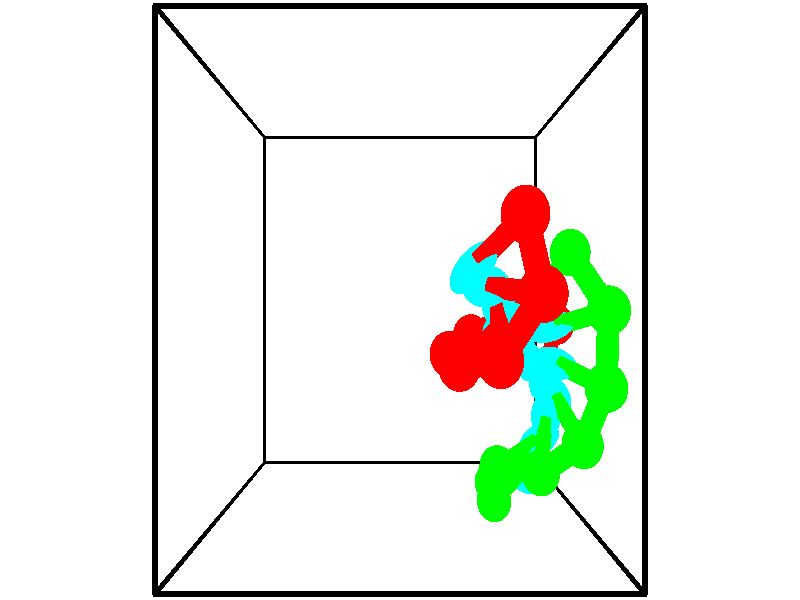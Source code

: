 // switches for output
#declare DRAW_BASES = 1; // possible values are 0, 1; only relevant for DNA ribbons
#declare DRAW_BASES_TYPE = 3; // possible values are 1, 2, 3; only relevant for DNA ribbons
#declare DRAW_FOG = 0; // set to 1 to enable fog

#include "colors.inc"

#include "transforms.inc"
background { rgb <1, 1, 1>}

#default {
   normal{
       ripples 0.25
       frequency 0.20
       turbulence 0.2
       lambda 5
   }
	finish {
		phong 0.1
		phong_size 40.
	}
}

// original window dimensions: 1024x640


// camera settings

camera {
	sky <-0, 1, 0>
	up <-0, 1, 0>
	right 1.6 * <1, 0, 0>
	location <2.5, 2.5, 11.1562>
	look_at <2.5, 2.5, 2.5>
	direction <0, 0, -8.6562>
	angle 67.0682
}


# declare cpy_camera_pos = <2.5, 2.5, 11.1562>;
# if (DRAW_FOG = 1)
fog {
	fog_type 2
	up vnormalize(cpy_camera_pos)
	color rgbt<1,1,1,0.3>
	distance 1e-5
	fog_alt 3e-3
	fog_offset 4
}
# end


// LIGHTS

# declare lum = 6;
global_settings {
	ambient_light rgb lum * <0.05, 0.05, 0.05>
	max_trace_level 15
}# declare cpy_direct_light_amount = 0.25;
light_source
{	1000 * <-1, -1, 1>,
	rgb lum * cpy_direct_light_amount
	parallel
}

light_source
{	1000 * <1, 1, -1>,
	rgb lum * cpy_direct_light_amount
	parallel
}

// strand 0

// nucleotide -1

// particle -1
sphere {
	<3.789038, 3.236999, 4.946909> 0.250000
	pigment { color rgbt <1,0,0,0> }
	no_shadow
}
cylinder {
	<3.492088, 2.977647, 4.879401>,  <3.313919, 2.822036, 4.838896>, 0.100000
	pigment { color rgbt <1,0,0,0> }
	no_shadow
}
cylinder {
	<3.492088, 2.977647, 4.879401>,  <3.789038, 3.236999, 4.946909>, 0.100000
	pigment { color rgbt <1,0,0,0> }
	no_shadow
}

// particle -1
sphere {
	<3.492088, 2.977647, 4.879401> 0.100000
	pigment { color rgbt <1,0,0,0> }
	no_shadow
}
sphere {
	0, 1
	scale<0.080000,0.200000,0.300000>
	matrix <0.535563, -0.422938, -0.730955,
		0.402558, -0.633029, 0.661227,
		-0.742374, -0.648381, -0.168770,
		3.269376, 2.783133, 4.828770>
	pigment { color rgbt <0,1,1,0> }
	no_shadow
}
cylinder {
	<3.963165, 2.554697, 4.991760>,  <3.789038, 3.236999, 4.946909>, 0.130000
	pigment { color rgbt <1,0,0,0> }
	no_shadow
}

// nucleotide -1

// particle -1
sphere {
	<3.963165, 2.554697, 4.991760> 0.250000
	pigment { color rgbt <1,0,0,0> }
	no_shadow
}
cylinder {
	<3.663857, 2.594882, 4.729464>,  <3.484272, 2.618994, 4.572085>, 0.100000
	pigment { color rgbt <1,0,0,0> }
	no_shadow
}
cylinder {
	<3.663857, 2.594882, 4.729464>,  <3.963165, 2.554697, 4.991760>, 0.100000
	pigment { color rgbt <1,0,0,0> }
	no_shadow
}

// particle -1
sphere {
	<3.663857, 2.594882, 4.729464> 0.100000
	pigment { color rgbt <1,0,0,0> }
	no_shadow
}
sphere {
	0, 1
	scale<0.080000,0.200000,0.300000>
	matrix <0.596325, -0.331236, -0.731218,
		-0.290668, -0.938184, 0.187944,
		-0.748270, 0.100466, -0.655742,
		3.439375, 2.625022, 4.532741>
	pigment { color rgbt <0,1,1,0> }
	no_shadow
}
cylinder {
	<3.571533, 1.958884, 4.710293>,  <3.963165, 2.554697, 4.991760>, 0.130000
	pigment { color rgbt <1,0,0,0> }
	no_shadow
}

// nucleotide -1

// particle -1
sphere {
	<3.571533, 1.958884, 4.710293> 0.250000
	pigment { color rgbt <1,0,0,0> }
	no_shadow
}
cylinder {
	<3.602779, 2.263400, 4.452817>,  <3.621527, 2.446110, 4.298331>, 0.100000
	pigment { color rgbt <1,0,0,0> }
	no_shadow
}
cylinder {
	<3.602779, 2.263400, 4.452817>,  <3.571533, 1.958884, 4.710293>, 0.100000
	pigment { color rgbt <1,0,0,0> }
	no_shadow
}

// particle -1
sphere {
	<3.602779, 2.263400, 4.452817> 0.100000
	pigment { color rgbt <1,0,0,0> }
	no_shadow
}
sphere {
	0, 1
	scale<0.080000,0.200000,0.300000>
	matrix <0.478600, -0.595033, -0.645661,
		-0.874551, -0.257634, -0.410835,
		0.078116, 0.761289, -0.643690,
		3.626214, 2.491787, 4.259710>
	pigment { color rgbt <0,1,1,0> }
	no_shadow
}
cylinder {
	<3.197847, 1.853358, 4.070820>,  <3.571533, 1.958884, 4.710293>, 0.130000
	pigment { color rgbt <1,0,0,0> }
	no_shadow
}

// nucleotide -1

// particle -1
sphere {
	<3.197847, 1.853358, 4.070820> 0.250000
	pigment { color rgbt <1,0,0,0> }
	no_shadow
}
cylinder {
	<3.510170, 2.087098, 3.982388>,  <3.697564, 2.227341, 3.929329>, 0.100000
	pigment { color rgbt <1,0,0,0> }
	no_shadow
}
cylinder {
	<3.510170, 2.087098, 3.982388>,  <3.197847, 1.853358, 4.070820>, 0.100000
	pigment { color rgbt <1,0,0,0> }
	no_shadow
}

// particle -1
sphere {
	<3.510170, 2.087098, 3.982388> 0.100000
	pigment { color rgbt <1,0,0,0> }
	no_shadow
}
sphere {
	0, 1
	scale<0.080000,0.200000,0.300000>
	matrix <0.278612, -0.642390, -0.713940,
		-0.559209, 0.495854, -0.664390,
		0.780808, 0.584348, -0.221079,
		3.744412, 2.262402, 3.916065>
	pigment { color rgbt <0,1,1,0> }
	no_shadow
}
cylinder {
	<3.134007, 1.915595, 3.336431>,  <3.197847, 1.853358, 4.070820>, 0.130000
	pigment { color rgbt <1,0,0,0> }
	no_shadow
}

// nucleotide -1

// particle -1
sphere {
	<3.134007, 1.915595, 3.336431> 0.250000
	pigment { color rgbt <1,0,0,0> }
	no_shadow
}
cylinder {
	<3.517944, 1.985292, 3.424374>,  <3.748307, 2.027111, 3.477139>, 0.100000
	pigment { color rgbt <1,0,0,0> }
	no_shadow
}
cylinder {
	<3.517944, 1.985292, 3.424374>,  <3.134007, 1.915595, 3.336431>, 0.100000
	pigment { color rgbt <1,0,0,0> }
	no_shadow
}

// particle -1
sphere {
	<3.517944, 1.985292, 3.424374> 0.100000
	pigment { color rgbt <1,0,0,0> }
	no_shadow
}
sphere {
	0, 1
	scale<0.080000,0.200000,0.300000>
	matrix <0.280478, -0.580733, -0.764252,
		-0.005488, 0.795229, -0.606285,
		0.959845, 0.174244, 0.219857,
		3.805898, 2.037565, 3.490331>
	pigment { color rgbt <0,1,1,0> }
	no_shadow
}
cylinder {
	<3.496686, 2.083142, 2.647005>,  <3.134007, 1.915595, 3.336431>, 0.130000
	pigment { color rgbt <1,0,0,0> }
	no_shadow
}

// nucleotide -1

// particle -1
sphere {
	<3.496686, 2.083142, 2.647005> 0.250000
	pigment { color rgbt <1,0,0,0> }
	no_shadow
}
cylinder {
	<3.793266, 2.004174, 2.903528>,  <3.971214, 1.956793, 3.057442>, 0.100000
	pigment { color rgbt <1,0,0,0> }
	no_shadow
}
cylinder {
	<3.793266, 2.004174, 2.903528>,  <3.496686, 2.083142, 2.647005>, 0.100000
	pigment { color rgbt <1,0,0,0> }
	no_shadow
}

// particle -1
sphere {
	<3.793266, 2.004174, 2.903528> 0.100000
	pigment { color rgbt <1,0,0,0> }
	no_shadow
}
sphere {
	0, 1
	scale<0.080000,0.200000,0.300000>
	matrix <0.400470, -0.636668, -0.658997,
		0.538402, 0.745438, -0.392996,
		0.741449, -0.197422, 0.641309,
		4.015701, 1.944947, 3.095921>
	pigment { color rgbt <0,1,1,0> }
	no_shadow
}
cylinder {
	<4.089967, 2.316148, 2.293439>,  <3.496686, 2.083142, 2.647005>, 0.130000
	pigment { color rgbt <1,0,0,0> }
	no_shadow
}

// nucleotide -1

// particle -1
sphere {
	<4.089967, 2.316148, 2.293439> 0.250000
	pigment { color rgbt <1,0,0,0> }
	no_shadow
}
cylinder {
	<4.188648, 2.028291, 2.553056>,  <4.247857, 1.855577, 2.708826>, 0.100000
	pigment { color rgbt <1,0,0,0> }
	no_shadow
}
cylinder {
	<4.188648, 2.028291, 2.553056>,  <4.089967, 2.316148, 2.293439>, 0.100000
	pigment { color rgbt <1,0,0,0> }
	no_shadow
}

// particle -1
sphere {
	<4.188648, 2.028291, 2.553056> 0.100000
	pigment { color rgbt <1,0,0,0> }
	no_shadow
}
sphere {
	0, 1
	scale<0.080000,0.200000,0.300000>
	matrix <0.525718, -0.463244, -0.713460,
		0.814100, 0.517225, 0.264045,
		0.246702, -0.719641, 0.649041,
		4.262659, 1.812399, 2.747768>
	pigment { color rgbt <0,1,1,0> }
	no_shadow
}
cylinder {
	<4.817142, 2.195734, 2.211976>,  <4.089967, 2.316148, 2.293439>, 0.130000
	pigment { color rgbt <1,0,0,0> }
	no_shadow
}

// nucleotide -1

// particle -1
sphere {
	<4.817142, 2.195734, 2.211976> 0.250000
	pigment { color rgbt <1,0,0,0> }
	no_shadow
}
cylinder {
	<4.673077, 1.845752, 2.341428>,  <4.586637, 1.635763, 2.419099>, 0.100000
	pigment { color rgbt <1,0,0,0> }
	no_shadow
}
cylinder {
	<4.673077, 1.845752, 2.341428>,  <4.817142, 2.195734, 2.211976>, 0.100000
	pigment { color rgbt <1,0,0,0> }
	no_shadow
}

// particle -1
sphere {
	<4.673077, 1.845752, 2.341428> 0.100000
	pigment { color rgbt <1,0,0,0> }
	no_shadow
}
sphere {
	0, 1
	scale<0.080000,0.200000,0.300000>
	matrix <0.572975, -0.481241, -0.663406,
		0.736194, -0.053503, 0.674652,
		-0.360164, -0.874954, 0.323630,
		4.565027, 1.583266, 2.438517>
	pigment { color rgbt <0,1,1,0> }
	no_shadow
}
// strand 1

// nucleotide -1

// particle -1
sphere {
	<3.941751, 0.079026, 1.535290> 0.250000
	pigment { color rgbt <0,1,0,0> }
	no_shadow
}
cylinder {
	<4.278099, 0.155623, 1.737782>,  <4.479908, 0.201582, 1.859276>, 0.100000
	pigment { color rgbt <0,1,0,0> }
	no_shadow
}
cylinder {
	<4.278099, 0.155623, 1.737782>,  <3.941751, 0.079026, 1.535290>, 0.100000
	pigment { color rgbt <0,1,0,0> }
	no_shadow
}

// particle -1
sphere {
	<4.278099, 0.155623, 1.737782> 0.100000
	pigment { color rgbt <0,1,0,0> }
	no_shadow
}
sphere {
	0, 1
	scale<0.080000,0.200000,0.300000>
	matrix <-0.520796, 0.540887, 0.660464,
		-0.147338, -0.819006, 0.554545,
		0.840871, 0.191493, 0.506228,
		4.530360, 0.213072, 1.889650>
	pigment { color rgbt <0,1,1,0> }
	no_shadow
}
cylinder {
	<3.882678, 0.035170, 2.273540>,  <3.941751, 0.079026, 1.535290>, 0.130000
	pigment { color rgbt <0,1,0,0> }
	no_shadow
}

// nucleotide -1

// particle -1
sphere {
	<3.882678, 0.035170, 2.273540> 0.250000
	pigment { color rgbt <0,1,0,0> }
	no_shadow
}
cylinder {
	<4.189789, 0.288615, 2.235487>,  <4.374055, 0.440683, 2.212655>, 0.100000
	pigment { color rgbt <0,1,0,0> }
	no_shadow
}
cylinder {
	<4.189789, 0.288615, 2.235487>,  <3.882678, 0.035170, 2.273540>, 0.100000
	pigment { color rgbt <0,1,0,0> }
	no_shadow
}

// particle -1
sphere {
	<4.189789, 0.288615, 2.235487> 0.100000
	pigment { color rgbt <0,1,0,0> }
	no_shadow
}
sphere {
	0, 1
	scale<0.080000,0.200000,0.300000>
	matrix <-0.402398, 0.592396, 0.697956,
		0.498590, -0.497595, 0.709794,
		0.767779, 0.633613, -0.095131,
		4.420122, 0.478699, 2.206947>
	pigment { color rgbt <0,1,1,0> }
	no_shadow
}
cylinder {
	<3.860372, 0.556603, 2.730821>,  <3.882678, 0.035170, 2.273540>, 0.130000
	pigment { color rgbt <0,1,0,0> }
	no_shadow
}

// nucleotide -1

// particle -1
sphere {
	<3.860372, 0.556603, 2.730821> 0.250000
	pigment { color rgbt <0,1,0,0> }
	no_shadow
}
cylinder {
	<4.213272, 0.727733, 2.652233>,  <4.425012, 0.830410, 2.605080>, 0.100000
	pigment { color rgbt <0,1,0,0> }
	no_shadow
}
cylinder {
	<4.213272, 0.727733, 2.652233>,  <3.860372, 0.556603, 2.730821>, 0.100000
	pigment { color rgbt <0,1,0,0> }
	no_shadow
}

// particle -1
sphere {
	<4.213272, 0.727733, 2.652233> 0.100000
	pigment { color rgbt <0,1,0,0> }
	no_shadow
}
sphere {
	0, 1
	scale<0.080000,0.200000,0.300000>
	matrix <-0.184052, 0.697559, 0.692486,
		0.433311, -0.574786, 0.694164,
		0.882251, 0.427824, -0.196469,
		4.477947, 0.856080, 2.593292>
	pigment { color rgbt <0,1,1,0> }
	no_shadow
}
cylinder {
	<4.350247, 0.600643, 3.197958>,  <3.860372, 0.556603, 2.730821>, 0.130000
	pigment { color rgbt <0,1,0,0> }
	no_shadow
}

// nucleotide -1

// particle -1
sphere {
	<4.350247, 0.600643, 3.197958> 0.250000
	pigment { color rgbt <0,1,0,0> }
	no_shadow
}
cylinder {
	<4.442833, 0.930279, 2.991154>,  <4.498384, 1.128060, 2.867071>, 0.100000
	pigment { color rgbt <0,1,0,0> }
	no_shadow
}
cylinder {
	<4.442833, 0.930279, 2.991154>,  <4.350247, 0.600643, 3.197958>, 0.100000
	pigment { color rgbt <0,1,0,0> }
	no_shadow
}

// particle -1
sphere {
	<4.442833, 0.930279, 2.991154> 0.100000
	pigment { color rgbt <0,1,0,0> }
	no_shadow
}
sphere {
	0, 1
	scale<0.080000,0.200000,0.300000>
	matrix <-0.124547, 0.552171, 0.824376,
		0.964838, -0.126421, 0.230445,
		0.231463, 0.824090, -0.517011,
		4.512272, 1.177506, 2.836051>
	pigment { color rgbt <0,1,1,0> }
	no_shadow
}
cylinder {
	<4.775457, 0.999041, 3.635269>,  <4.350247, 0.600643, 3.197958>, 0.130000
	pigment { color rgbt <0,1,0,0> }
	no_shadow
}

// nucleotide -1

// particle -1
sphere {
	<4.775457, 0.999041, 3.635269> 0.250000
	pigment { color rgbt <0,1,0,0> }
	no_shadow
}
cylinder {
	<4.634651, 1.262494, 3.369249>,  <4.550168, 1.420566, 3.209638>, 0.100000
	pigment { color rgbt <0,1,0,0> }
	no_shadow
}
cylinder {
	<4.634651, 1.262494, 3.369249>,  <4.775457, 0.999041, 3.635269>, 0.100000
	pigment { color rgbt <0,1,0,0> }
	no_shadow
}

// particle -1
sphere {
	<4.634651, 1.262494, 3.369249> 0.100000
	pigment { color rgbt <0,1,0,0> }
	no_shadow
}
sphere {
	0, 1
	scale<0.080000,0.200000,0.300000>
	matrix <-0.103777, 0.678682, 0.727064,
		0.930223, 0.324955, -0.170555,
		-0.352016, 0.658632, -0.665048,
		4.529047, 1.460084, 3.169735>
	pigment { color rgbt <0,1,1,0> }
	no_shadow
}
cylinder {
	<4.988955, 1.616870, 3.868170>,  <4.775457, 0.999041, 3.635269>, 0.130000
	pigment { color rgbt <0,1,0,0> }
	no_shadow
}

// nucleotide -1

// particle -1
sphere {
	<4.988955, 1.616870, 3.868170> 0.250000
	pigment { color rgbt <0,1,0,0> }
	no_shadow
}
cylinder {
	<4.696121, 1.739805, 3.624992>,  <4.520421, 1.813567, 3.479086>, 0.100000
	pigment { color rgbt <0,1,0,0> }
	no_shadow
}
cylinder {
	<4.696121, 1.739805, 3.624992>,  <4.988955, 1.616870, 3.868170>, 0.100000
	pigment { color rgbt <0,1,0,0> }
	no_shadow
}

// particle -1
sphere {
	<4.696121, 1.739805, 3.624992> 0.100000
	pigment { color rgbt <0,1,0,0> }
	no_shadow
}
sphere {
	0, 1
	scale<0.080000,0.200000,0.300000>
	matrix <-0.217498, 0.740276, 0.636150,
		0.645559, 0.597942, -0.475098,
		-0.732084, 0.307339, -0.607943,
		4.476496, 1.832007, 3.442609>
	pigment { color rgbt <0,1,1,0> }
	no_shadow
}
cylinder {
	<5.009445, 2.395977, 3.899658>,  <4.988955, 1.616870, 3.868170>, 0.130000
	pigment { color rgbt <0,1,0,0> }
	no_shadow
}

// nucleotide -1

// particle -1
sphere {
	<5.009445, 2.395977, 3.899658> 0.250000
	pigment { color rgbt <0,1,0,0> }
	no_shadow
}
cylinder {
	<4.649101, 2.293532, 3.759453>,  <4.432895, 2.232065, 3.675329>, 0.100000
	pigment { color rgbt <0,1,0,0> }
	no_shadow
}
cylinder {
	<4.649101, 2.293532, 3.759453>,  <5.009445, 2.395977, 3.899658>, 0.100000
	pigment { color rgbt <0,1,0,0> }
	no_shadow
}

// particle -1
sphere {
	<4.649101, 2.293532, 3.759453> 0.100000
	pigment { color rgbt <0,1,0,0> }
	no_shadow
}
sphere {
	0, 1
	scale<0.080000,0.200000,0.300000>
	matrix <-0.416409, 0.738035, 0.530949,
		0.122708, 0.624268, -0.771513,
		-0.900859, -0.256113, -0.350514,
		4.378844, 2.216698, 3.654299>
	pigment { color rgbt <0,1,1,0> }
	no_shadow
}
cylinder {
	<4.668299, 3.003839, 3.458974>,  <5.009445, 2.395977, 3.899658>, 0.130000
	pigment { color rgbt <0,1,0,0> }
	no_shadow
}

// nucleotide -1

// particle -1
sphere {
	<4.668299, 3.003839, 3.458974> 0.250000
	pigment { color rgbt <0,1,0,0> }
	no_shadow
}
cylinder {
	<4.407806, 2.756780, 3.635342>,  <4.251511, 2.608544, 3.741162>, 0.100000
	pigment { color rgbt <0,1,0,0> }
	no_shadow
}
cylinder {
	<4.407806, 2.756780, 3.635342>,  <4.668299, 3.003839, 3.458974>, 0.100000
	pigment { color rgbt <0,1,0,0> }
	no_shadow
}

// particle -1
sphere {
	<4.407806, 2.756780, 3.635342> 0.100000
	pigment { color rgbt <0,1,0,0> }
	no_shadow
}
sphere {
	0, 1
	scale<0.080000,0.200000,0.300000>
	matrix <-0.339214, 0.756658, 0.558930,
		-0.678847, 0.214427, -0.702274,
		-0.651231, -0.617648, 0.440918,
		4.212437, 2.571485, 3.767617>
	pigment { color rgbt <0,1,1,0> }
	no_shadow
}
// box output
cylinder {
	<0.000000, 0.000000, 0.000000>,  <5.000000, 0.000000, 0.000000>, 0.025000
	pigment { color rgbt <0,0,0,0> }
	no_shadow
}
cylinder {
	<0.000000, 0.000000, 0.000000>,  <0.000000, 5.000000, 0.000000>, 0.025000
	pigment { color rgbt <0,0,0,0> }
	no_shadow
}
cylinder {
	<0.000000, 0.000000, 0.000000>,  <0.000000, 0.000000, 5.000000>, 0.025000
	pigment { color rgbt <0,0,0,0> }
	no_shadow
}
cylinder {
	<5.000000, 5.000000, 5.000000>,  <0.000000, 5.000000, 5.000000>, 0.025000
	pigment { color rgbt <0,0,0,0> }
	no_shadow
}
cylinder {
	<5.000000, 5.000000, 5.000000>,  <5.000000, 0.000000, 5.000000>, 0.025000
	pigment { color rgbt <0,0,0,0> }
	no_shadow
}
cylinder {
	<5.000000, 5.000000, 5.000000>,  <5.000000, 5.000000, 0.000000>, 0.025000
	pigment { color rgbt <0,0,0,0> }
	no_shadow
}
cylinder {
	<0.000000, 0.000000, 5.000000>,  <0.000000, 5.000000, 5.000000>, 0.025000
	pigment { color rgbt <0,0,0,0> }
	no_shadow
}
cylinder {
	<0.000000, 0.000000, 5.000000>,  <5.000000, 0.000000, 5.000000>, 0.025000
	pigment { color rgbt <0,0,0,0> }
	no_shadow
}
cylinder {
	<5.000000, 5.000000, 0.000000>,  <0.000000, 5.000000, 0.000000>, 0.025000
	pigment { color rgbt <0,0,0,0> }
	no_shadow
}
cylinder {
	<5.000000, 5.000000, 0.000000>,  <5.000000, 0.000000, 0.000000>, 0.025000
	pigment { color rgbt <0,0,0,0> }
	no_shadow
}
cylinder {
	<5.000000, 0.000000, 5.000000>,  <5.000000, 0.000000, 0.000000>, 0.025000
	pigment { color rgbt <0,0,0,0> }
	no_shadow
}
cylinder {
	<0.000000, 5.000000, 0.000000>,  <0.000000, 5.000000, 5.000000>, 0.025000
	pigment { color rgbt <0,0,0,0> }
	no_shadow
}
// end of box output
